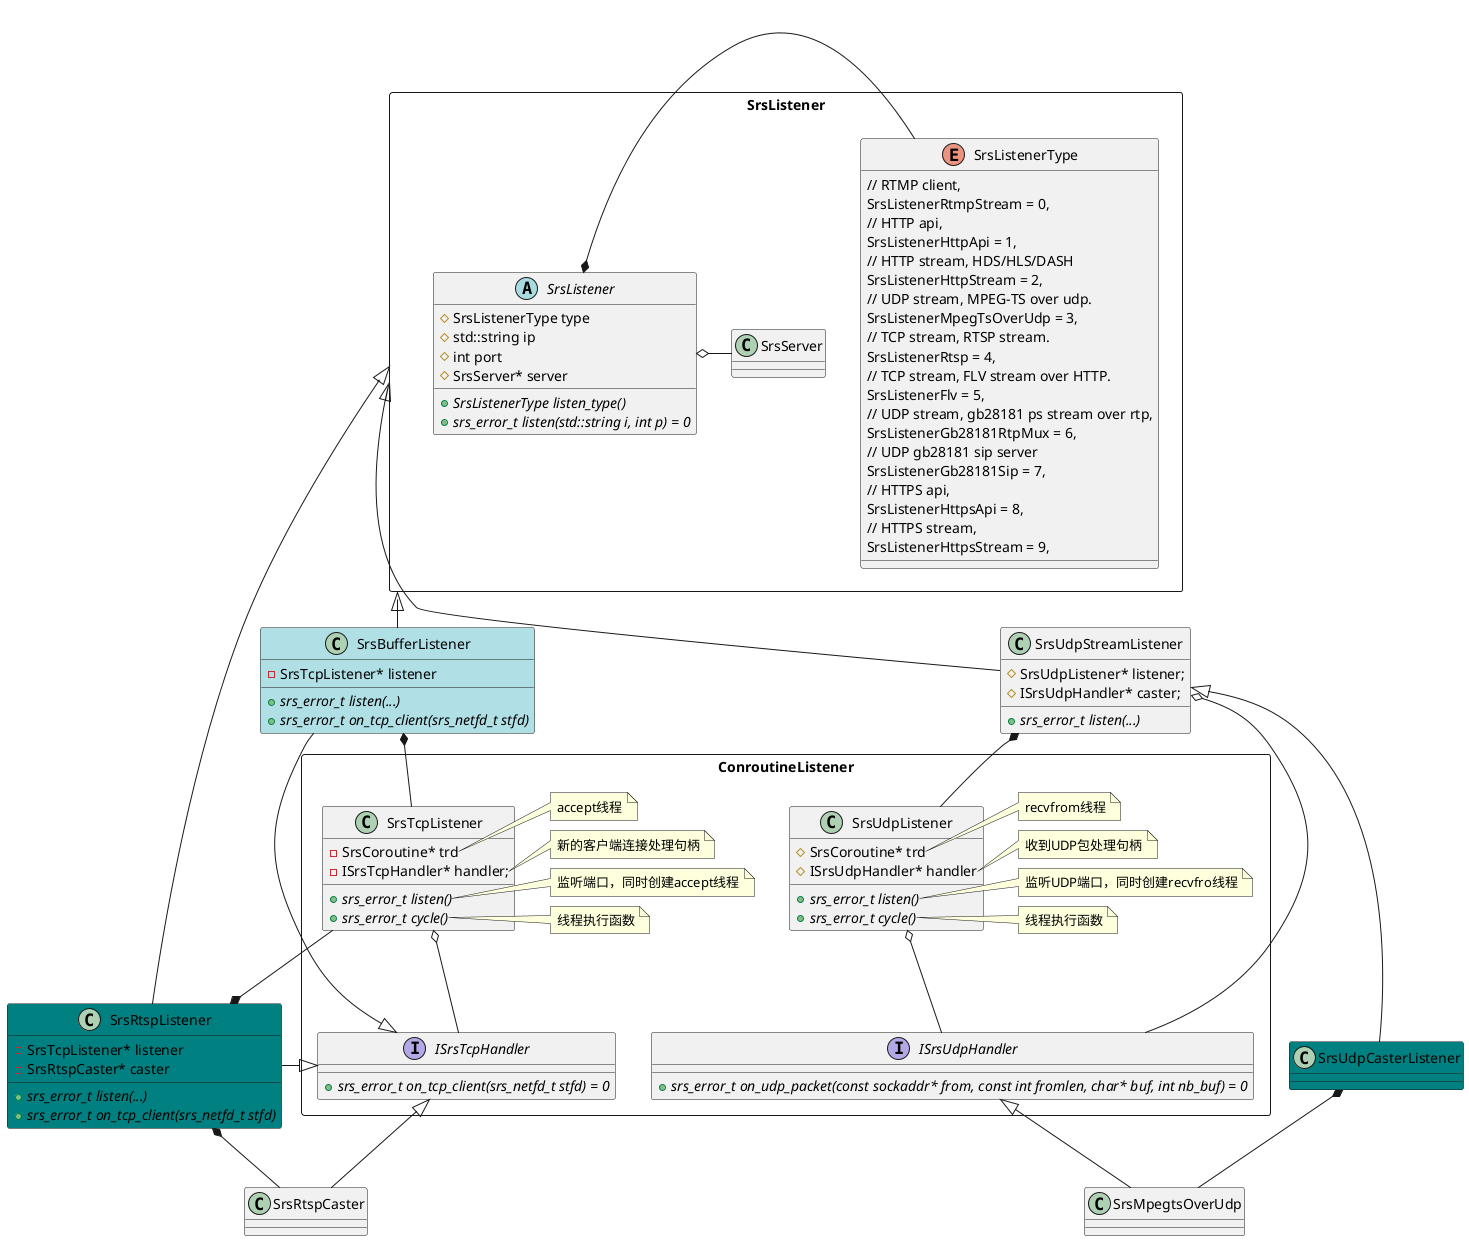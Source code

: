@startuml

package SrsListener <<Rectangle>> {
    enum SrsListenerType {
        // RTMP client,
        SrsListenerRtmpStream = 0,
        // HTTP api,
        SrsListenerHttpApi = 1,
        // HTTP stream, HDS/HLS/DASH
        SrsListenerHttpStream = 2,
        // UDP stream, MPEG-TS over udp.
        SrsListenerMpegTsOverUdp = 3,
        // TCP stream, RTSP stream.
        SrsListenerRtsp = 4,
        // TCP stream, FLV stream over HTTP.
        SrsListenerFlv = 5,
        // UDP stream, gb28181 ps stream over rtp, 
        SrsListenerGb28181RtpMux = 6,
        // UDP gb28181 sip server
        SrsListenerGb28181Sip = 7,
        // HTTPS api,
        SrsListenerHttpsApi = 8,
        // HTTPS stream,
        SrsListenerHttpsStream = 9,
    }

    class SrsServer {

    }

    abstract class SrsListener {
        #SrsListenerType type
        #std::string ip
        #int port
        #SrsServer* server
        + {abstract} SrsListenerType listen_type()
        + {abstract} srs_error_t listen(std::string i, int p) = 0
    }

    SrsListener *- SrsListenerType
    SrsListener o- SrsServer
}

package ConroutineListener <<Rectangle>> {
    class SrsTcpListener {
        - SrsCoroutine* trd
        - ISrsTcpHandler* handler;
        + {abstract} srs_error_t listen()
        + {abstract} srs_error_t cycle()
    }

    note right of SrsTcpListener::trd
    accept线程
    end note
    note right of SrsTcpListener::handler
    新的客户端连接处理句柄
    end note
    note right of SrsTcpListener::listen
    监听端口，同时创建accept线程
    end note
    note right of SrsTcpListener::cycle
    线程执行函数
    end note

    class SrsUdpListener {
        #SrsCoroutine* trd
        #ISrsUdpHandler* handler
        + {abstract} srs_error_t listen()
        + {abstract} srs_error_t cycle()
    }

    note right of SrsUdpListener::trd
    recvfrom线程
    end note
    note right of SrsUdpListener::handler
    收到UDP包处理句柄
    end note
    note right of SrsUdpListener::listen
    监听UDP端口，同时创建recvfro线程
    end note
    note right of SrsUdpListener::cycle
    线程执行函数
    end note

    interface ISrsTcpHandler {
        + {abstract} srs_error_t on_tcp_client(srs_netfd_t stfd) = 0
    }

    interface ISrsUdpHandler {
        + {abstract} srs_error_t on_udp_packet(const sockaddr* from, const int fromlen, char* buf, int nb_buf) = 0
    }

    SrsTcpListener o-- ISrsTcpHandler
    SrsUdpListener o-- ISrsUdpHandler
}


class SrsBufferListener #PowderBlue {
    - SrsTcpListener* listener
    + {abstract} srs_error_t listen(...)
    + {abstract} srs_error_t on_tcp_client(srs_netfd_t stfd)
}

SrsListener <|-- SrsBufferListener
ISrsTcpHandler <|-- SrsBufferListener
SrsBufferListener *-- SrsTcpListener


class SrsUdpStreamListener {
    #SrsUdpListener* listener;
    #ISrsUdpHandler* caster;
    + {abstract} srs_error_t listen(...)
}

class SrsUdpCasterListener #Teal {

}

class SrsMpegtsOverUdp {

}

SrsListener <|-- SrsUdpStreamListener
SrsUdpStreamListener *-- SrsUdpListener
SrsUdpStreamListener o-- ISrsUdpHandler
SrsUdpStreamListener <|-- SrsUdpCasterListener
SrsUdpCasterListener *-- SrsMpegtsOverUdp
ISrsUdpHandler <|-- SrsMpegtsOverUdp

class SrsRtspCaster {

}

class SrsRtspListener #Teal {
    -SrsTcpListener* listener
    -SrsRtspCaster* caster
    + {abstract} srs_error_t listen(...)
    + {abstract} srs_error_t on_tcp_client(srs_netfd_t stfd)
}

SrsListener <|-- SrsRtspListener
ISrsTcpHandler <|-- SrsRtspListener
SrsRtspListener *-- SrsTcpListener
SrsRtspListener *-- SrsRtspCaster
ISrsTcpHandler <|-- SrsRtspCaster

@enduml